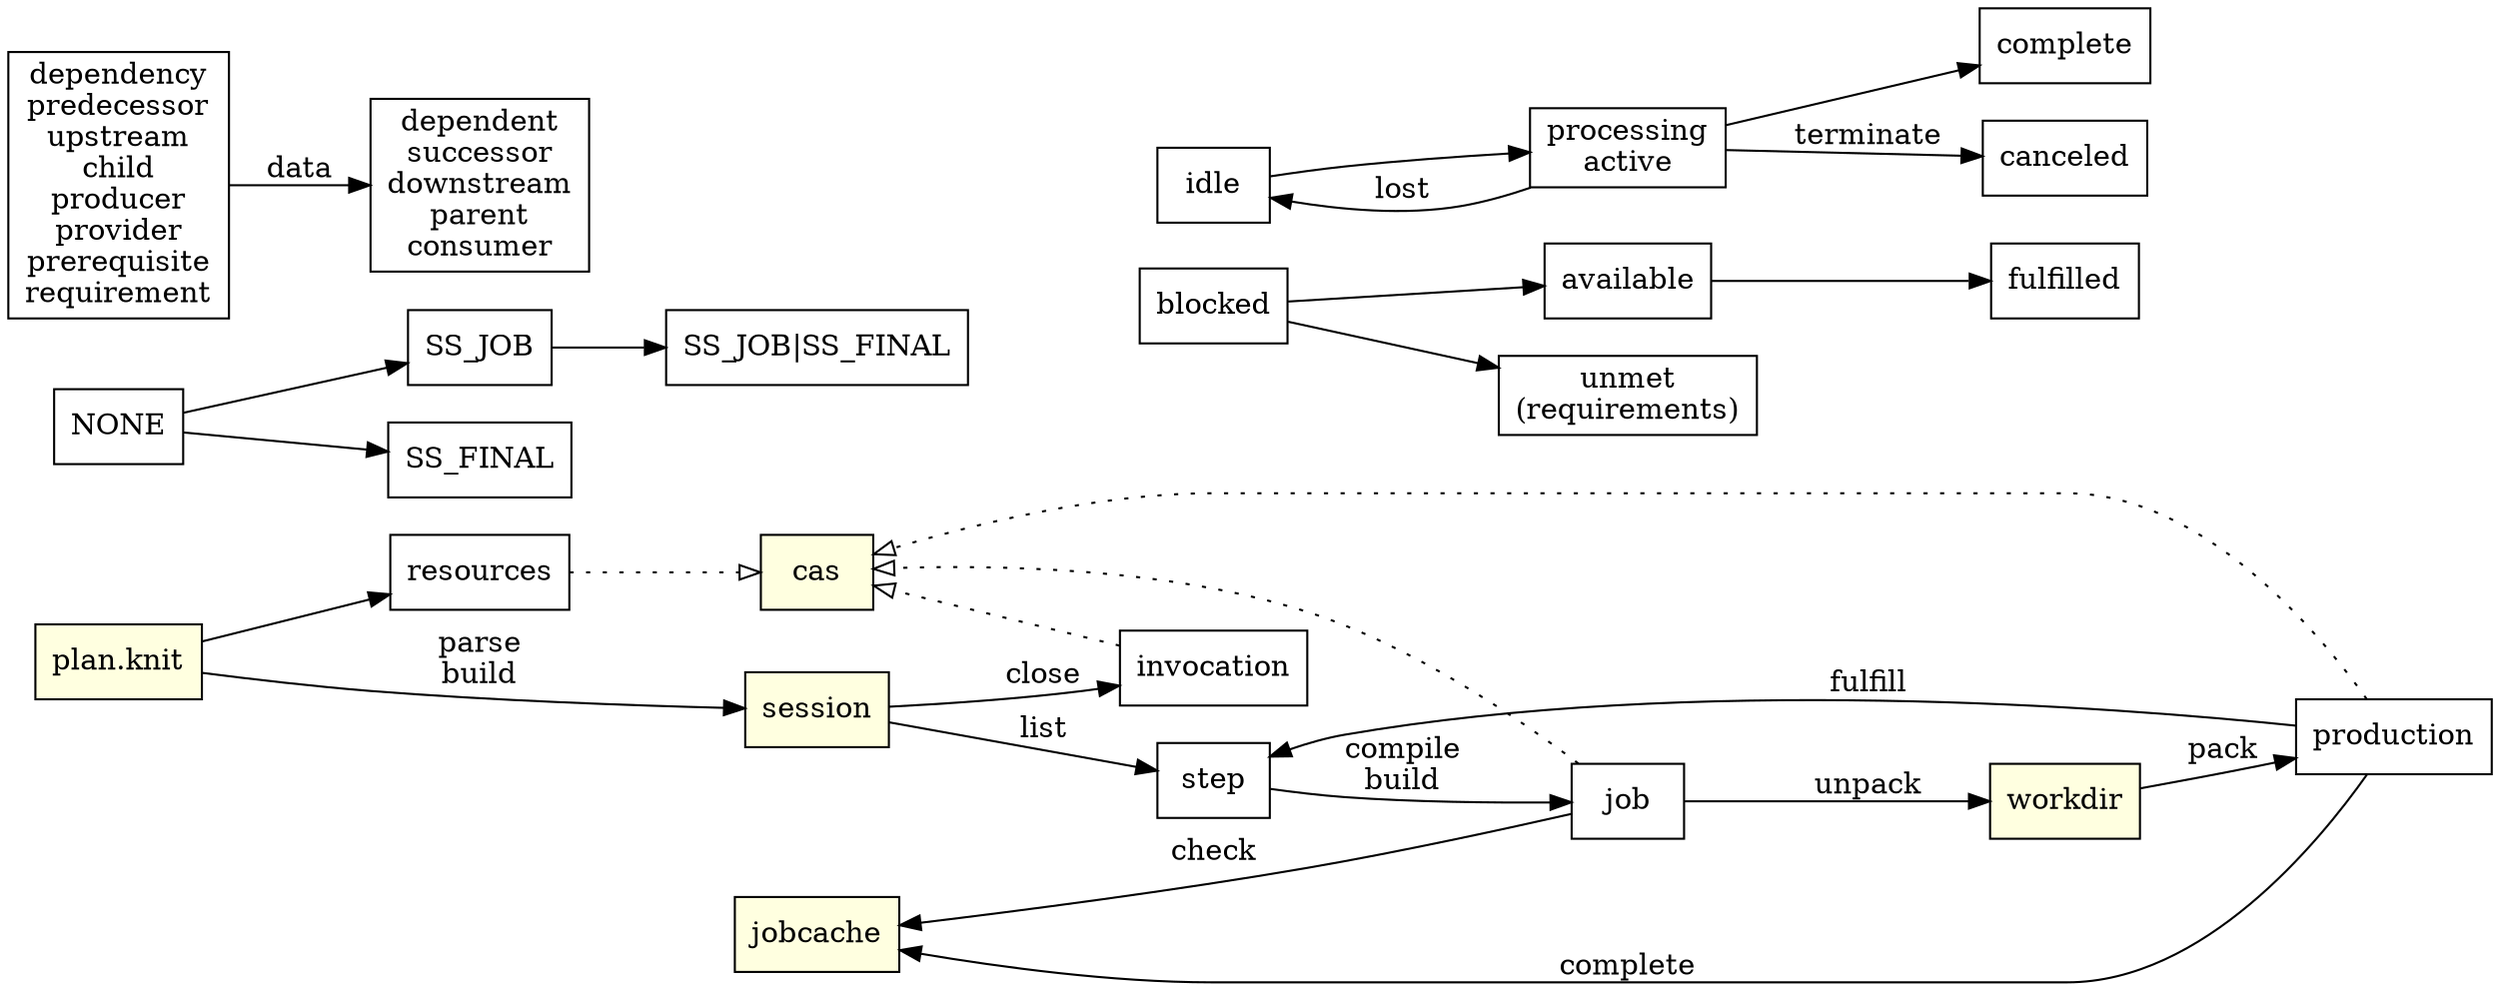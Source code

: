 digraph {
    rankdir=LR;
    node [shape=box];

    {
        node [style=filled,fillcolor=lightyellow];

        // session canonicalization to detect duplicate flows?
        "plan.knit";
        {
            rank=same;
            // .knit/sessions/xxxx
            session;
            // .knit/cas/xx/yyyy
            cas;
            // .knit/jobcache/xx/yyyy
            // TODO this seems more appropriate on the workdir
            // .knit/jobcache/xx/yyyy.pending
            jobcache;
        }
        // .knit/workdirs/xx/yyyy
        workdir;
    }

    "plan.knit" -> session [label="parse\nbuild"];
    "plan.knit" -> resources;
    step -> job [label="compile\nbuild"];
    job -> jobcache [label=check];
    production -> step [label=fulfill];
    session -> step [label=list];
    session -> invocation [label=close];

    // dispatch
    job -> workdir [label=unpack];
    workdir -> production [label=pack];
    production -> jobcache [label=complete];

    {
        edge [style=dotted,arrowhead=empty];
        resources -> cas;
        job -> cas;
        production -> cas;
        invocation -> cas;
    }

    // step states
    blocked;
    available;
    blocked -> available;
    available -> fulfilled;
    blocked -> "unmet\n(requirements)";

    // step flags
    NONE -> SS_JOB -> "SS_JOB|SS_FINAL";
    NONE -> SS_FINAL;

    // job states
    processing [label="processing\nactive"];
    idle -> processing -> complete;
    processing -> canceled [label=terminate];
    processing -> idle [label=lost];

    // dependencies
    dependency [label="dependency\npredecessor\nupstream\nchild\nproducer\nprovider\nprerequisite\nrequirement"];
    dependent [label="dependent\nsuccessor\ndownstream\nparent\nconsumer"];
    dependency -> dependent [label=data];

    { rank=same; idle; blocked; step; }
}
